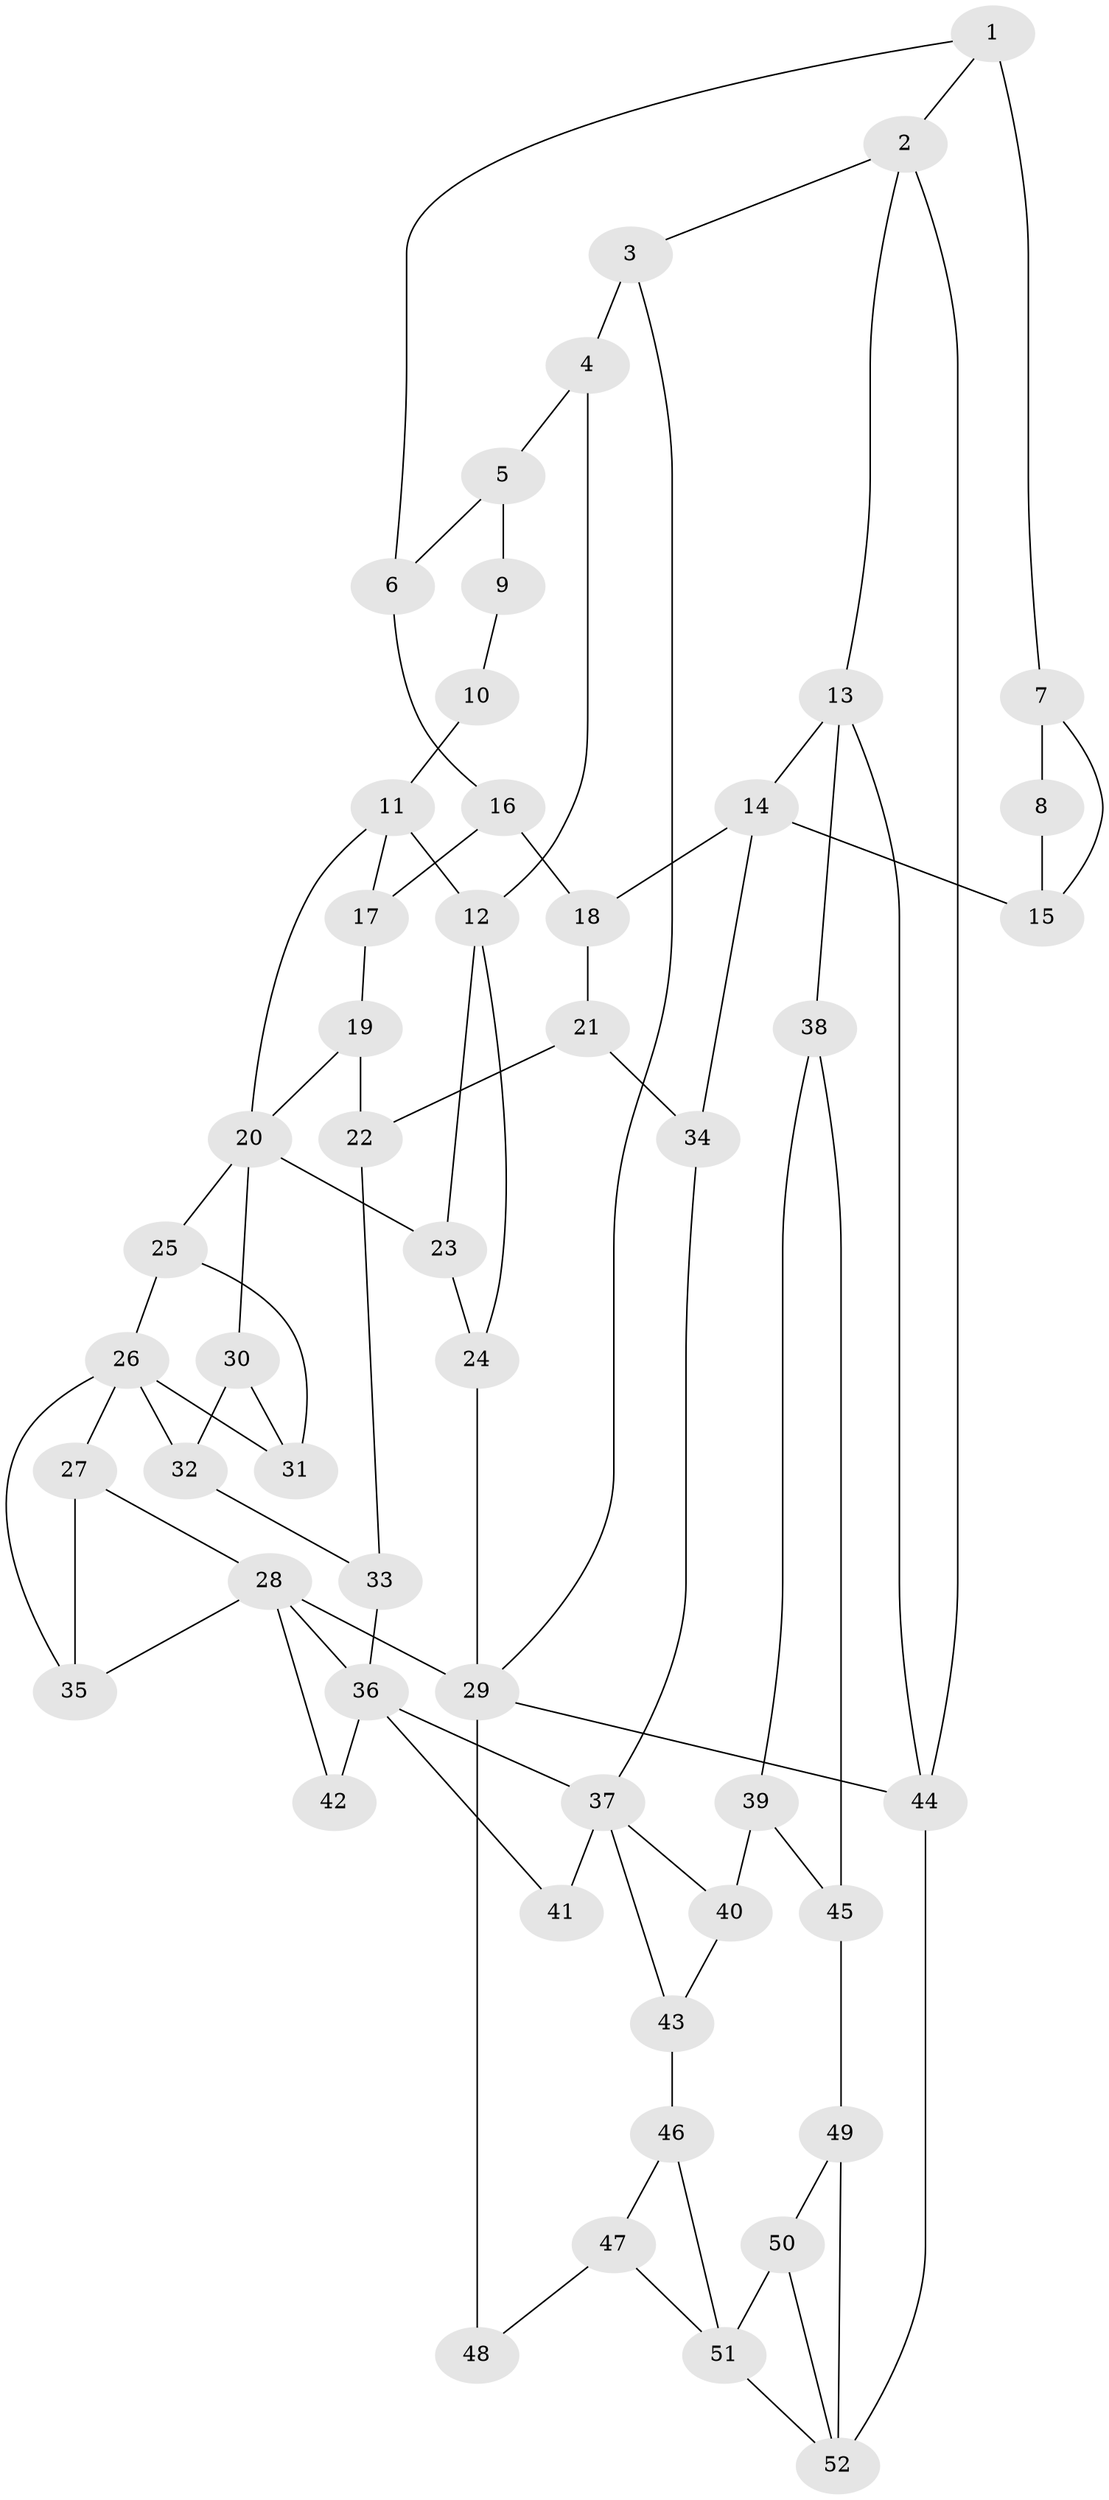 // original degree distribution, {3: 0.019230769230769232, 4: 0.22115384615384615, 6: 0.20192307692307693, 5: 0.5576923076923077}
// Generated by graph-tools (version 1.1) at 2025/38/03/09/25 02:38:40]
// undirected, 52 vertices, 85 edges
graph export_dot {
graph [start="1"]
  node [color=gray90,style=filled];
  1;
  2;
  3;
  4;
  5;
  6;
  7;
  8;
  9;
  10;
  11;
  12;
  13;
  14;
  15;
  16;
  17;
  18;
  19;
  20;
  21;
  22;
  23;
  24;
  25;
  26;
  27;
  28;
  29;
  30;
  31;
  32;
  33;
  34;
  35;
  36;
  37;
  38;
  39;
  40;
  41;
  42;
  43;
  44;
  45;
  46;
  47;
  48;
  49;
  50;
  51;
  52;
  1 -- 2 [weight=1.0];
  1 -- 6 [weight=1.0];
  1 -- 7 [weight=2.0];
  2 -- 3 [weight=1.0];
  2 -- 13 [weight=1.0];
  2 -- 44 [weight=1.0];
  3 -- 4 [weight=2.0];
  3 -- 29 [weight=1.0];
  4 -- 5 [weight=1.0];
  4 -- 12 [weight=2.0];
  5 -- 6 [weight=1.0];
  5 -- 9 [weight=2.0];
  6 -- 16 [weight=1.0];
  7 -- 8 [weight=3.0];
  7 -- 15 [weight=1.0];
  8 -- 15 [weight=3.0];
  9 -- 10 [weight=1.0];
  10 -- 11 [weight=2.0];
  11 -- 12 [weight=2.0];
  11 -- 17 [weight=1.0];
  11 -- 20 [weight=1.0];
  12 -- 23 [weight=1.0];
  12 -- 24 [weight=1.0];
  13 -- 14 [weight=2.0];
  13 -- 38 [weight=2.0];
  13 -- 44 [weight=1.0];
  14 -- 15 [weight=2.0];
  14 -- 18 [weight=1.0];
  14 -- 34 [weight=1.0];
  16 -- 17 [weight=1.0];
  16 -- 18 [weight=1.0];
  17 -- 19 [weight=1.0];
  18 -- 21 [weight=1.0];
  19 -- 20 [weight=1.0];
  19 -- 22 [weight=1.0];
  20 -- 23 [weight=1.0];
  20 -- 25 [weight=1.0];
  20 -- 30 [weight=1.0];
  21 -- 22 [weight=1.0];
  21 -- 34 [weight=1.0];
  22 -- 33 [weight=1.0];
  23 -- 24 [weight=1.0];
  24 -- 29 [weight=1.0];
  25 -- 26 [weight=1.0];
  25 -- 31 [weight=1.0];
  26 -- 27 [weight=1.0];
  26 -- 31 [weight=2.0];
  26 -- 32 [weight=1.0];
  26 -- 35 [weight=1.0];
  27 -- 28 [weight=1.0];
  27 -- 35 [weight=1.0];
  28 -- 29 [weight=2.0];
  28 -- 35 [weight=1.0];
  28 -- 36 [weight=1.0];
  28 -- 42 [weight=1.0];
  29 -- 44 [weight=1.0];
  29 -- 48 [weight=2.0];
  30 -- 31 [weight=1.0];
  30 -- 32 [weight=1.0];
  32 -- 33 [weight=1.0];
  33 -- 36 [weight=1.0];
  34 -- 37 [weight=1.0];
  36 -- 37 [weight=1.0];
  36 -- 41 [weight=1.0];
  36 -- 42 [weight=2.0];
  37 -- 40 [weight=1.0];
  37 -- 41 [weight=2.0];
  37 -- 43 [weight=1.0];
  38 -- 39 [weight=1.0];
  38 -- 45 [weight=1.0];
  39 -- 40 [weight=1.0];
  39 -- 45 [weight=1.0];
  40 -- 43 [weight=1.0];
  43 -- 46 [weight=1.0];
  44 -- 52 [weight=1.0];
  45 -- 49 [weight=2.0];
  46 -- 47 [weight=1.0];
  46 -- 51 [weight=1.0];
  47 -- 48 [weight=1.0];
  47 -- 51 [weight=1.0];
  49 -- 50 [weight=2.0];
  49 -- 52 [weight=1.0];
  50 -- 51 [weight=3.0];
  50 -- 52 [weight=1.0];
  51 -- 52 [weight=1.0];
}
